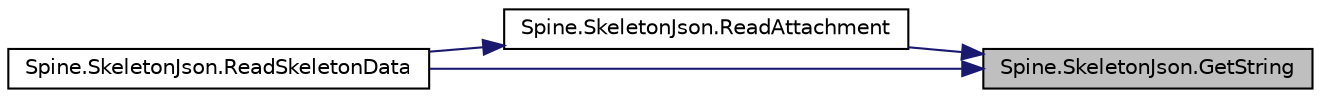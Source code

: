 digraph "Spine.SkeletonJson.GetString"
{
 // LATEX_PDF_SIZE
  edge [fontname="Helvetica",fontsize="10",labelfontname="Helvetica",labelfontsize="10"];
  node [fontname="Helvetica",fontsize="10",shape=record];
  rankdir="RL";
  Node1 [label="Spine.SkeletonJson.GetString",height=0.2,width=0.4,color="black", fillcolor="grey75", style="filled", fontcolor="black",tooltip=" "];
  Node1 -> Node2 [dir="back",color="midnightblue",fontsize="10",style="solid",fontname="Helvetica"];
  Node2 [label="Spine.SkeletonJson.ReadAttachment",height=0.2,width=0.4,color="black", fillcolor="white", style="filled",URL="$class_spine_1_1_skeleton_json.html#a126916681c1f8e7b2cea7b4f85eb3f9a",tooltip=" "];
  Node2 -> Node3 [dir="back",color="midnightblue",fontsize="10",style="solid",fontname="Helvetica"];
  Node3 [label="Spine.SkeletonJson.ReadSkeletonData",height=0.2,width=0.4,color="black", fillcolor="white", style="filled",URL="$class_spine_1_1_skeleton_json.html#ae7e26ebf33823ab41245076dee691647",tooltip=" "];
  Node1 -> Node3 [dir="back",color="midnightblue",fontsize="10",style="solid",fontname="Helvetica"];
}
